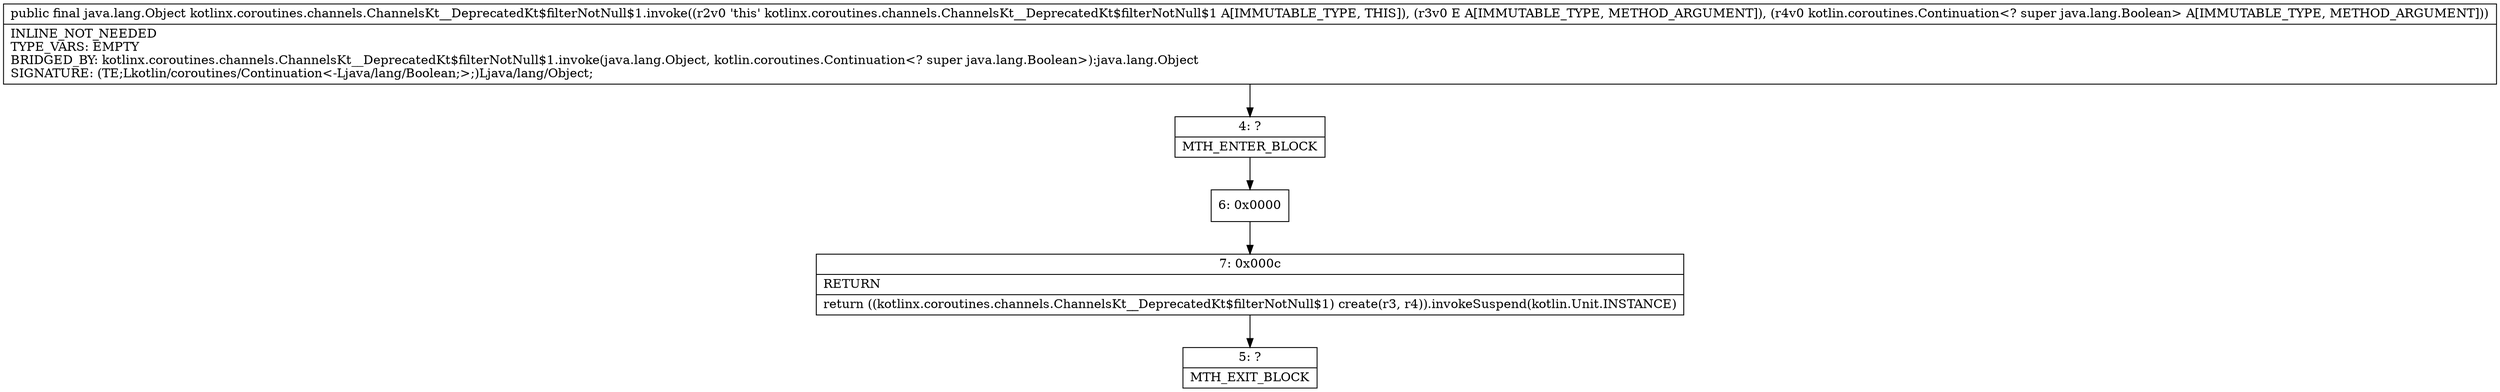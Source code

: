 digraph "CFG forkotlinx.coroutines.channels.ChannelsKt__DeprecatedKt$filterNotNull$1.invoke(Ljava\/lang\/Object;Lkotlin\/coroutines\/Continuation;)Ljava\/lang\/Object;" {
Node_4 [shape=record,label="{4\:\ ?|MTH_ENTER_BLOCK\l}"];
Node_6 [shape=record,label="{6\:\ 0x0000}"];
Node_7 [shape=record,label="{7\:\ 0x000c|RETURN\l|return ((kotlinx.coroutines.channels.ChannelsKt__DeprecatedKt$filterNotNull$1) create(r3, r4)).invokeSuspend(kotlin.Unit.INSTANCE)\l}"];
Node_5 [shape=record,label="{5\:\ ?|MTH_EXIT_BLOCK\l}"];
MethodNode[shape=record,label="{public final java.lang.Object kotlinx.coroutines.channels.ChannelsKt__DeprecatedKt$filterNotNull$1.invoke((r2v0 'this' kotlinx.coroutines.channels.ChannelsKt__DeprecatedKt$filterNotNull$1 A[IMMUTABLE_TYPE, THIS]), (r3v0 E A[IMMUTABLE_TYPE, METHOD_ARGUMENT]), (r4v0 kotlin.coroutines.Continuation\<? super java.lang.Boolean\> A[IMMUTABLE_TYPE, METHOD_ARGUMENT]))  | INLINE_NOT_NEEDED\lTYPE_VARS: EMPTY\lBRIDGED_BY: kotlinx.coroutines.channels.ChannelsKt__DeprecatedKt$filterNotNull$1.invoke(java.lang.Object, kotlin.coroutines.Continuation\<? super java.lang.Boolean\>):java.lang.Object\lSIGNATURE: (TE;Lkotlin\/coroutines\/Continuation\<\-Ljava\/lang\/Boolean;\>;)Ljava\/lang\/Object;\l}"];
MethodNode -> Node_4;Node_4 -> Node_6;
Node_6 -> Node_7;
Node_7 -> Node_5;
}

